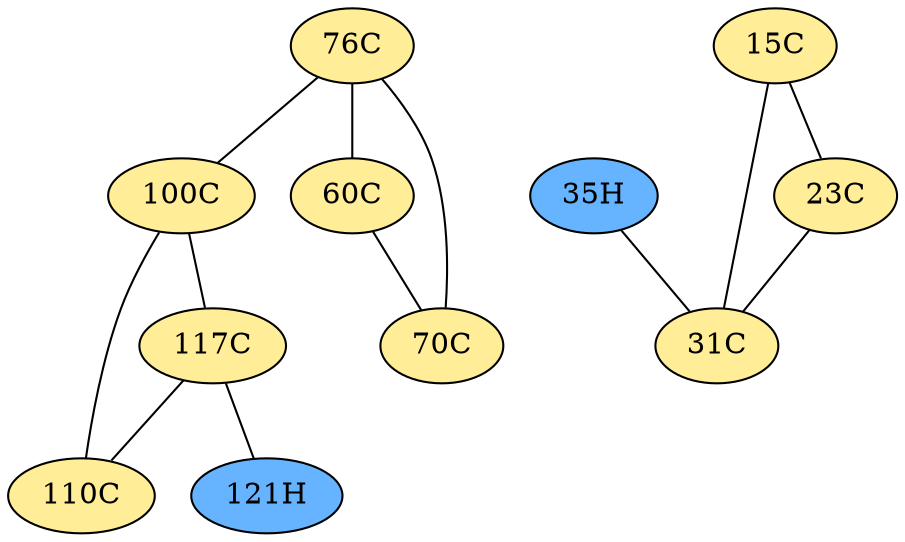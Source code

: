 // The Round Table
graph {
	"76C" [fillcolor="#FFED97" style=radial]
	"100C" [fillcolor="#FFED97" style=radial]
	"76C" -- "100C" [penwidth=1]
	"76C" [fillcolor="#FFED97" style=radial]
	"60C" [fillcolor="#FFED97" style=radial]
	"76C" -- "60C" [penwidth=1]
	"76C" [fillcolor="#FFED97" style=radial]
	"70C" [fillcolor="#FFED97" style=radial]
	"76C" -- "70C" [penwidth=1]
	"100C" [fillcolor="#FFED97" style=radial]
	"110C" [fillcolor="#FFED97" style=radial]
	"100C" -- "110C" [penwidth=1]
	"100C" [fillcolor="#FFED97" style=radial]
	"117C" [fillcolor="#FFED97" style=radial]
	"100C" -- "117C" [penwidth=1]
	"117C" [fillcolor="#FFED97" style=radial]
	"110C" [fillcolor="#FFED97" style=radial]
	"117C" -- "110C" [penwidth=1]
	"117C" [fillcolor="#FFED97" style=radial]
	"121H" [fillcolor="#66B3FF" style=radial]
	"117C" -- "121H" [penwidth=1]
	"60C" [fillcolor="#FFED97" style=radial]
	"70C" [fillcolor="#FFED97" style=radial]
	"60C" -- "70C" [penwidth=1]
	"35H" [fillcolor="#66B3FF" style=radial]
	"31C" [fillcolor="#FFED97" style=radial]
	"35H" -- "31C" [penwidth=1]
	"15C" [fillcolor="#FFED97" style=radial]
	"23C" [fillcolor="#FFED97" style=radial]
	"15C" -- "23C" [penwidth=1]
	"15C" [fillcolor="#FFED97" style=radial]
	"31C" [fillcolor="#FFED97" style=radial]
	"15C" -- "31C" [penwidth=1]
	"23C" [fillcolor="#FFED97" style=radial]
	"31C" [fillcolor="#FFED97" style=radial]
	"23C" -- "31C" [penwidth=1]
}

